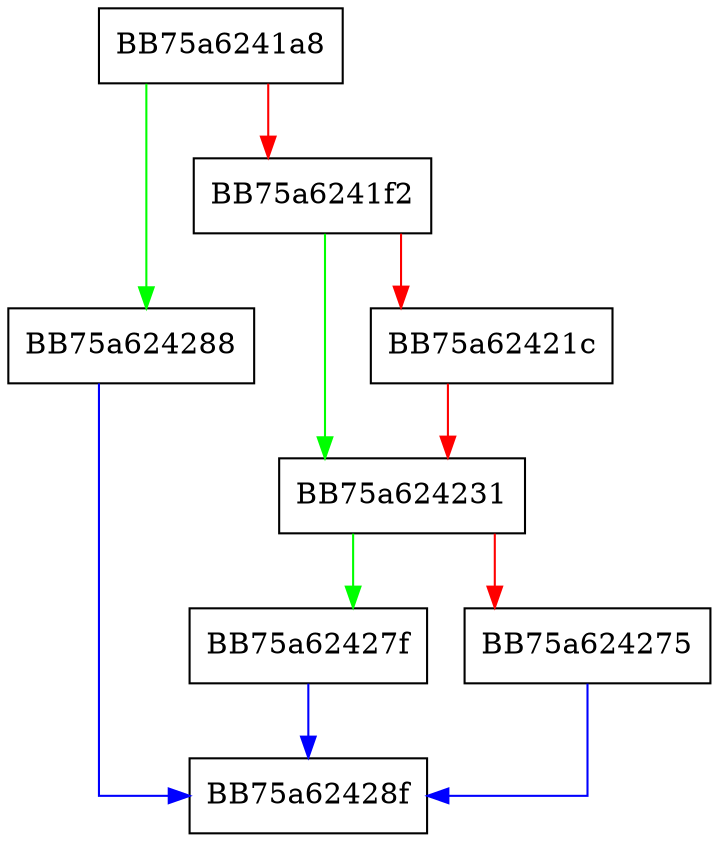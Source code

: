 digraph _pop {
  node [shape="box"];
  graph [splines=ortho];
  BB75a6241a8 -> BB75a624288 [color="green"];
  BB75a6241a8 -> BB75a6241f2 [color="red"];
  BB75a6241f2 -> BB75a624231 [color="green"];
  BB75a6241f2 -> BB75a62421c [color="red"];
  BB75a62421c -> BB75a624231 [color="red"];
  BB75a624231 -> BB75a62427f [color="green"];
  BB75a624231 -> BB75a624275 [color="red"];
  BB75a624275 -> BB75a62428f [color="blue"];
  BB75a62427f -> BB75a62428f [color="blue"];
  BB75a624288 -> BB75a62428f [color="blue"];
}